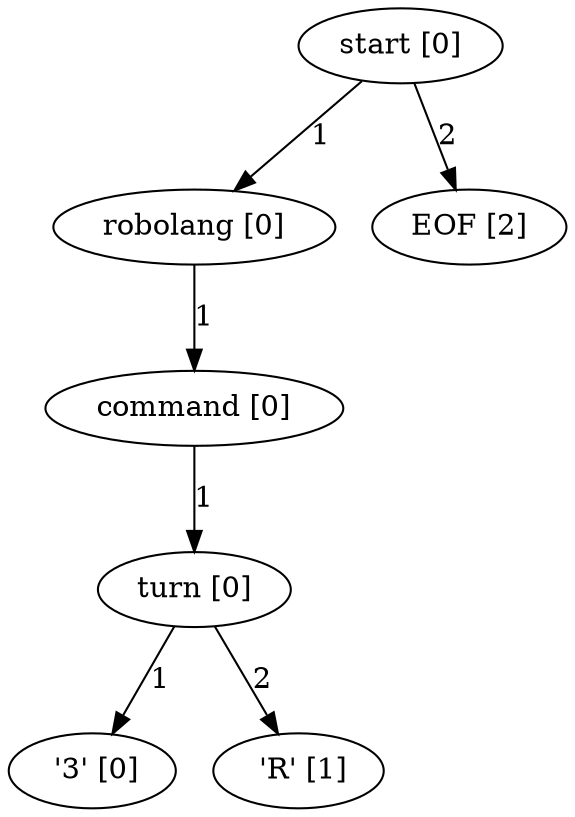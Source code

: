 digraph arpeggio_graph {
1569207821176 [label="start [0]"];
1569207821176->1569207821040 [label="1"]

1569207821040 [label="robolang [0]"];
1569207821040->1569207820904 [label="1"]

1569207820904 [label="command [0]"];
1569207820904->1569207820768 [label="1"]

1569207820768 [label="turn [0]"];
1569207820768->1569207739160 [label="1"]

1569207739160 [label=" '3' [0]"];
1569207820768->1569207739280 [label="2"]

1569207739280 [label=" 'R' [1]"];
1569207821176->1569207738920 [label="2"]

1569207738920 [label="EOF [2]"];
}